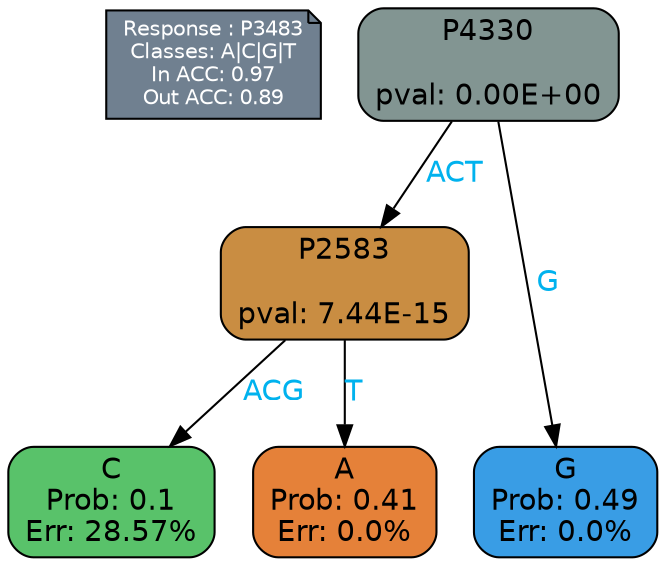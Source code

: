 digraph Tree {
node [shape=box, style="filled, rounded", color="black", fontname=helvetica] ;
graph [ranksep=equally, splines=polylines, bgcolor=transparent, dpi=600] ;
edge [fontname=helvetica] ;
LEGEND [label="Response : P3483
Classes: A|C|G|T
In ACC: 0.97
Out ACC: 0.89
",shape=note,align=left,style=filled,fillcolor="slategray",fontcolor="white",fontsize=10];1 [label="P4330

pval: 0.00E+00", fillcolor="#829592"] ;
2 [label="P2583

pval: 7.44E-15", fillcolor="#c98d42"] ;
3 [label="C
Prob: 0.1
Err: 28.57%", fillcolor="#59c26a"] ;
4 [label="A
Prob: 0.41
Err: 0.0%", fillcolor="#e58139"] ;
5 [label="G
Prob: 0.49
Err: 0.0%", fillcolor="#399de5"] ;
1 -> 2 [label="ACT",fontcolor=deepskyblue2] ;
1 -> 5 [label="G",fontcolor=deepskyblue2] ;
2 -> 3 [label="ACG",fontcolor=deepskyblue2] ;
2 -> 4 [label="T",fontcolor=deepskyblue2] ;
{rank = same; 3;4;5;}{rank = same; LEGEND;1;}}